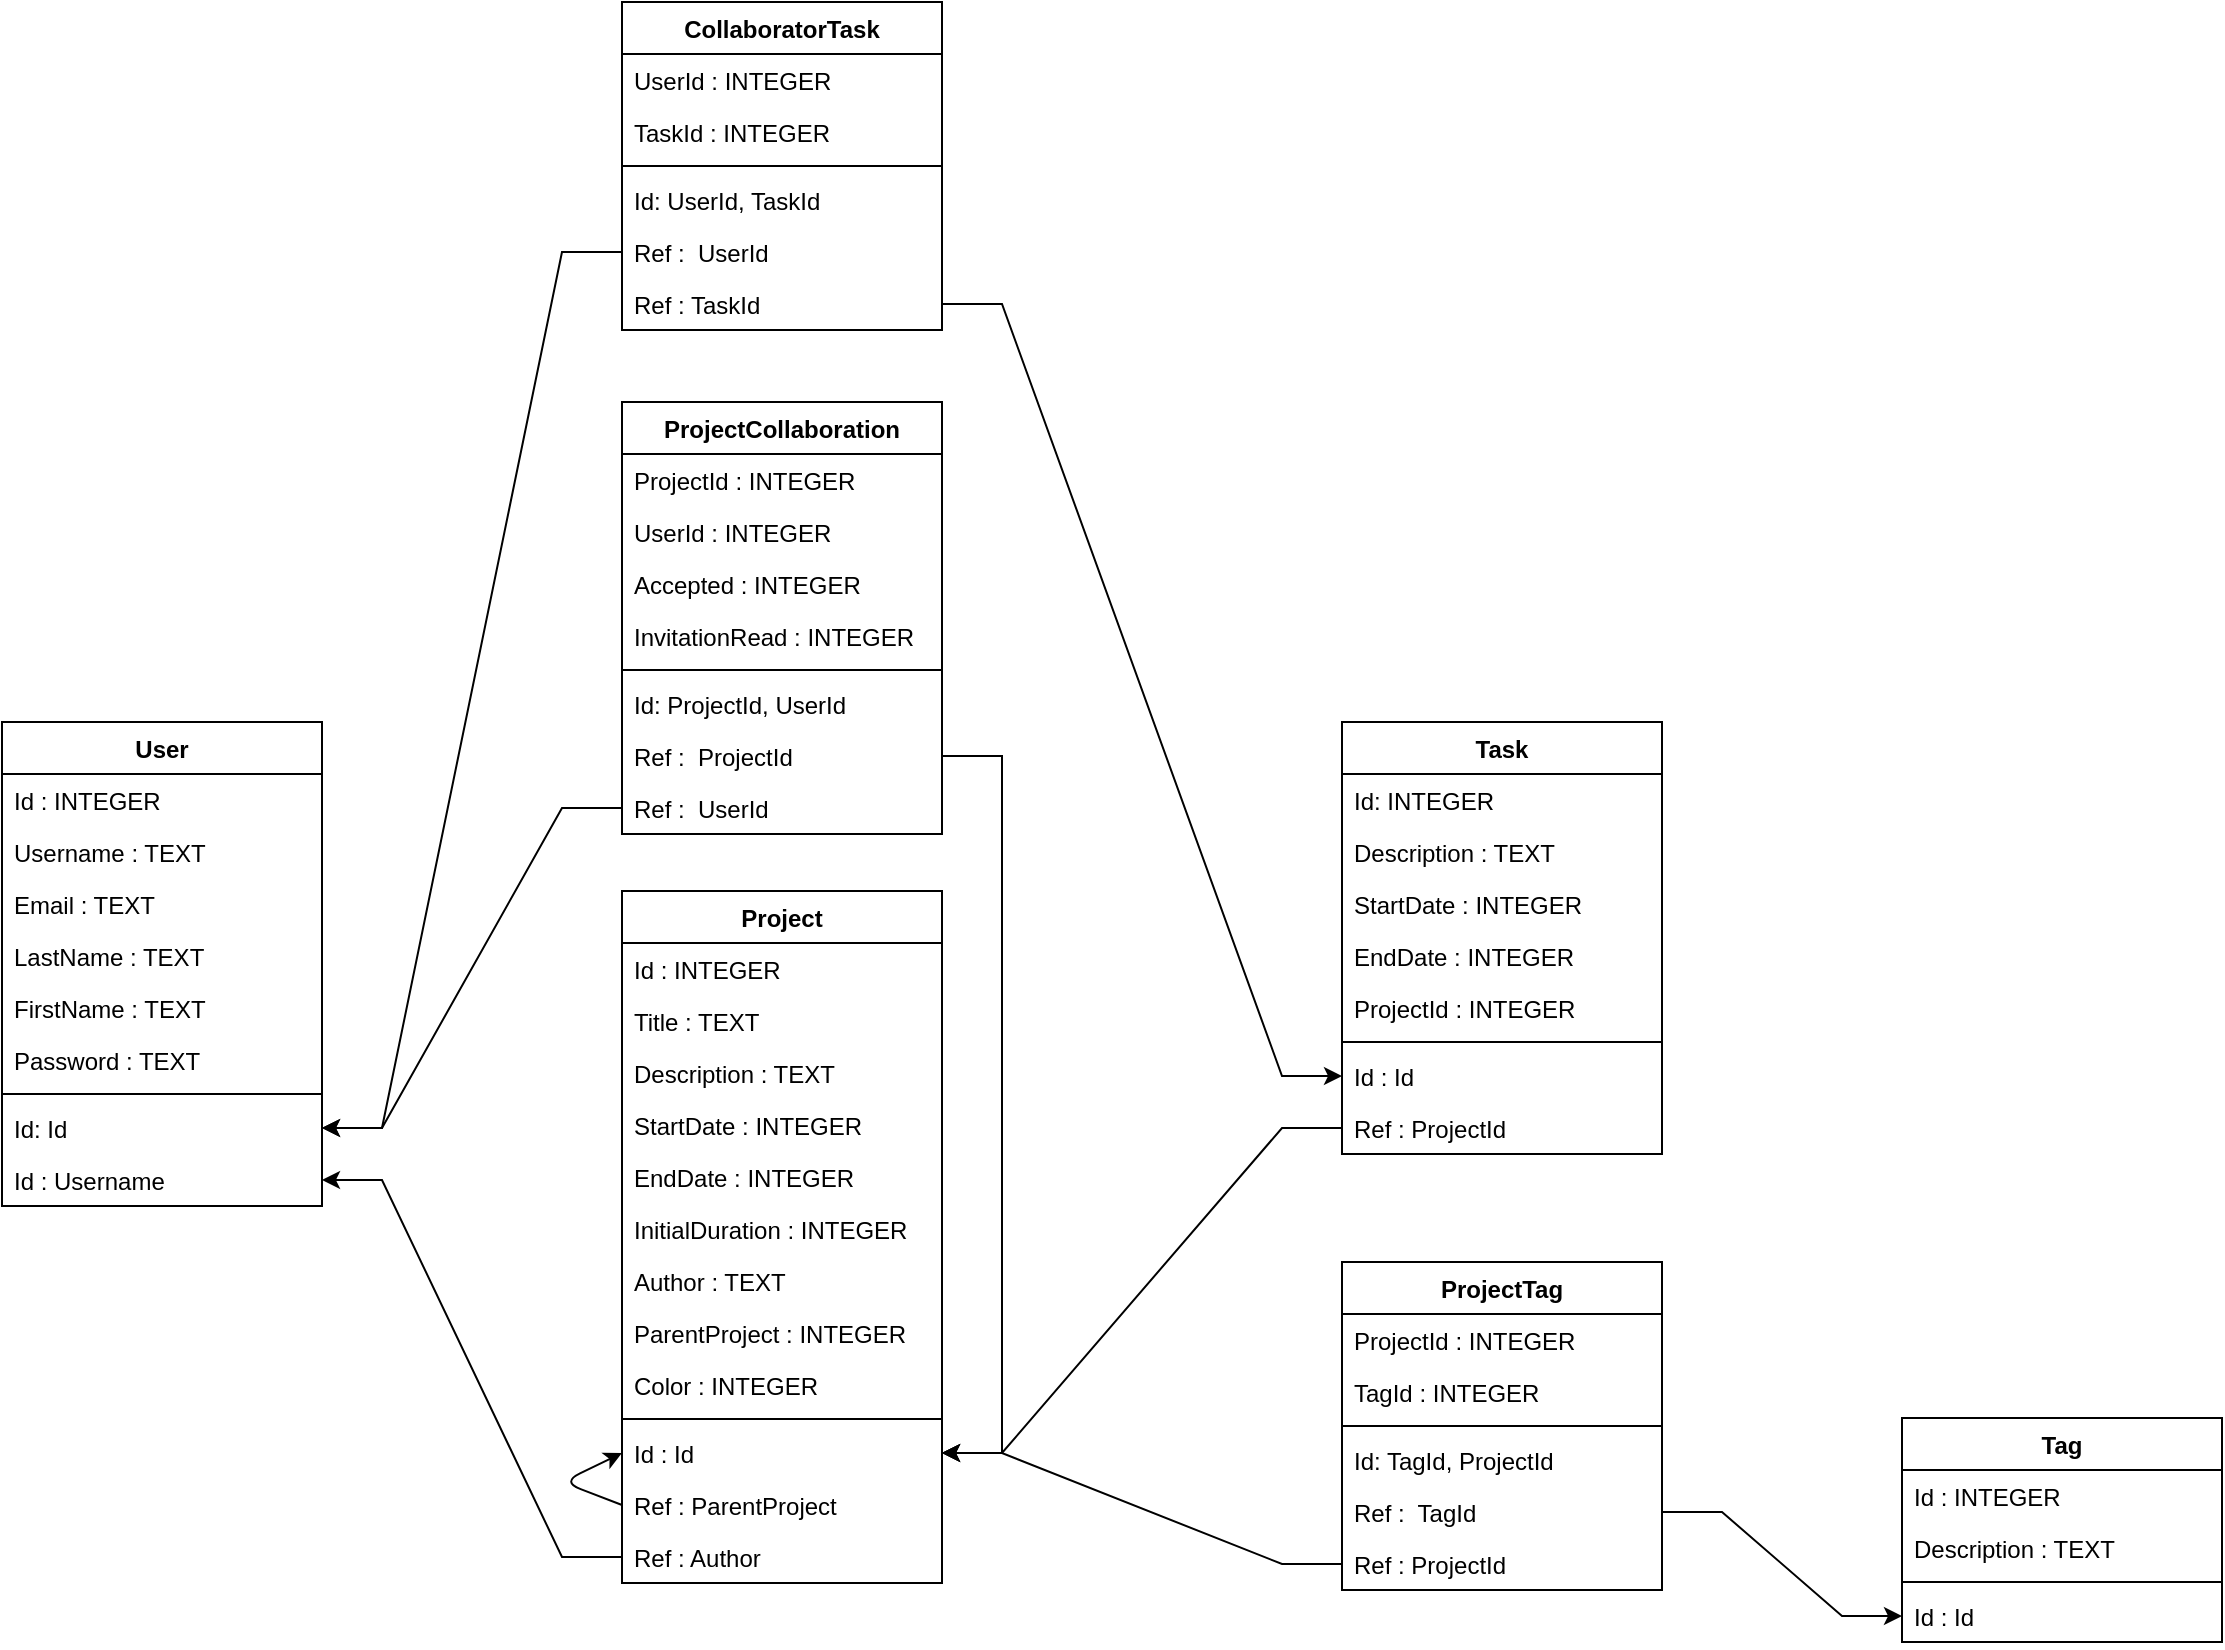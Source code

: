 <mxfile version="14.6.6" type="device"><diagram id="fWKpOl519q5Q3RyN-Kw8" name="Page-1"><mxGraphModel dx="2249" dy="1960" grid="1" gridSize="10" guides="1" tooltips="1" connect="1" arrows="1" fold="1" page="1" pageScale="1" pageWidth="827" pageHeight="1169" math="0" shadow="0"><root><mxCell id="0"/><mxCell id="1" parent="0"/><mxCell id="KkQ4mSKl6C4s4r9HYydL-1" value="Project&#xA;" style="swimlane;fontStyle=1;align=center;verticalAlign=top;childLayout=stackLayout;horizontal=1;startSize=26;horizontalStack=0;resizeParent=1;resizeParentMax=0;resizeLast=0;collapsible=1;marginBottom=0;" parent="1" vertex="1"><mxGeometry x="300" y="264.5" width="160" height="346" as="geometry"/></mxCell><mxCell id="KkQ4mSKl6C4s4r9HYydL-2" value="Id : INTEGER" style="text;strokeColor=none;fillColor=none;align=left;verticalAlign=top;spacingLeft=4;spacingRight=4;overflow=hidden;rotatable=0;points=[[0,0.5],[1,0.5]];portConstraint=eastwest;" parent="KkQ4mSKl6C4s4r9HYydL-1" vertex="1"><mxGeometry y="26" width="160" height="26" as="geometry"/></mxCell><mxCell id="KkQ4mSKl6C4s4r9HYydL-5" value="Title : TEXT" style="text;strokeColor=none;fillColor=none;align=left;verticalAlign=top;spacingLeft=4;spacingRight=4;overflow=hidden;rotatable=0;points=[[0,0.5],[1,0.5]];portConstraint=eastwest;" parent="KkQ4mSKl6C4s4r9HYydL-1" vertex="1"><mxGeometry y="52" width="160" height="26" as="geometry"/></mxCell><mxCell id="KkQ4mSKl6C4s4r9HYydL-8" value="Description : TEXT" style="text;strokeColor=none;fillColor=none;align=left;verticalAlign=top;spacingLeft=4;spacingRight=4;overflow=hidden;rotatable=0;points=[[0,0.5],[1,0.5]];portConstraint=eastwest;" parent="KkQ4mSKl6C4s4r9HYydL-1" vertex="1"><mxGeometry y="78" width="160" height="26" as="geometry"/></mxCell><mxCell id="KkQ4mSKl6C4s4r9HYydL-9" value="StartDate : INTEGER" style="text;strokeColor=none;fillColor=none;align=left;verticalAlign=top;spacingLeft=4;spacingRight=4;overflow=hidden;rotatable=0;points=[[0,0.5],[1,0.5]];portConstraint=eastwest;" parent="KkQ4mSKl6C4s4r9HYydL-1" vertex="1"><mxGeometry y="104" width="160" height="26" as="geometry"/></mxCell><mxCell id="KkQ4mSKl6C4s4r9HYydL-7" value="EndDate : INTEGER" style="text;strokeColor=none;fillColor=none;align=left;verticalAlign=top;spacingLeft=4;spacingRight=4;overflow=hidden;rotatable=0;points=[[0,0.5],[1,0.5]];portConstraint=eastwest;" parent="KkQ4mSKl6C4s4r9HYydL-1" vertex="1"><mxGeometry y="130" width="160" height="26" as="geometry"/></mxCell><mxCell id="KkQ4mSKl6C4s4r9HYydL-12" value="InitialDuration : INTEGER&#xA;" style="text;strokeColor=none;fillColor=none;align=left;verticalAlign=top;spacingLeft=4;spacingRight=4;overflow=hidden;rotatable=0;points=[[0,0.5],[1,0.5]];portConstraint=eastwest;" parent="KkQ4mSKl6C4s4r9HYydL-1" vertex="1"><mxGeometry y="156" width="160" height="26" as="geometry"/></mxCell><mxCell id="KkQ4mSKl6C4s4r9HYydL-6" value="Author : TEXT" style="text;strokeColor=none;fillColor=none;align=left;verticalAlign=top;spacingLeft=4;spacingRight=4;overflow=hidden;rotatable=0;points=[[0,0.5],[1,0.5]];portConstraint=eastwest;" parent="KkQ4mSKl6C4s4r9HYydL-1" vertex="1"><mxGeometry y="182" width="160" height="26" as="geometry"/></mxCell><mxCell id="pCZqL1oo-lLJDMwU4CQs-2" value="ParentProject : INTEGER" style="text;strokeColor=none;fillColor=none;align=left;verticalAlign=top;spacingLeft=4;spacingRight=4;overflow=hidden;rotatable=0;points=[[0,0.5],[1,0.5]];portConstraint=eastwest;" parent="KkQ4mSKl6C4s4r9HYydL-1" vertex="1"><mxGeometry y="208" width="160" height="26" as="geometry"/></mxCell><mxCell id="FQ_KWgCtdK04E2HEpNI_-8" value="Color : INTEGER" style="text;strokeColor=none;fillColor=none;align=left;verticalAlign=top;spacingLeft=4;spacingRight=4;overflow=hidden;rotatable=0;points=[[0,0.5],[1,0.5]];portConstraint=eastwest;" vertex="1" parent="KkQ4mSKl6C4s4r9HYydL-1"><mxGeometry y="234" width="160" height="26" as="geometry"/></mxCell><mxCell id="KkQ4mSKl6C4s4r9HYydL-3" value="" style="line;strokeWidth=1;fillColor=none;align=left;verticalAlign=middle;spacingTop=-1;spacingLeft=3;spacingRight=3;rotatable=0;labelPosition=right;points=[];portConstraint=eastwest;" parent="KkQ4mSKl6C4s4r9HYydL-1" vertex="1"><mxGeometry y="260" width="160" height="8" as="geometry"/></mxCell><mxCell id="KkQ4mSKl6C4s4r9HYydL-10" value="Id : Id " style="text;strokeColor=none;fillColor=none;align=left;verticalAlign=top;spacingLeft=4;spacingRight=4;overflow=hidden;rotatable=0;points=[[0,0.5],[1,0.5]];portConstraint=eastwest;" parent="KkQ4mSKl6C4s4r9HYydL-1" vertex="1"><mxGeometry y="268" width="160" height="26" as="geometry"/></mxCell><mxCell id="KkQ4mSKl6C4s4r9HYydL-11" value="Ref : ParentProject" style="text;strokeColor=none;fillColor=none;align=left;verticalAlign=top;spacingLeft=4;spacingRight=4;overflow=hidden;rotatable=0;points=[[0,0.5],[1,0.5]];portConstraint=eastwest;" parent="KkQ4mSKl6C4s4r9HYydL-1" vertex="1"><mxGeometry y="294" width="160" height="26" as="geometry"/></mxCell><mxCell id="KkQ4mSKl6C4s4r9HYydL-4" value="Ref : Author" style="text;strokeColor=none;fillColor=none;align=left;verticalAlign=top;spacingLeft=4;spacingRight=4;overflow=hidden;rotatable=0;points=[[0,0.5],[1,0.5]];portConstraint=eastwest;" parent="KkQ4mSKl6C4s4r9HYydL-1" vertex="1"><mxGeometry y="320" width="160" height="26" as="geometry"/></mxCell><mxCell id="FQ_KWgCtdK04E2HEpNI_-9" value="" style="endArrow=classic;html=1;entryX=0;entryY=0.5;entryDx=0;entryDy=0;exitX=0;exitY=0.5;exitDx=0;exitDy=0;" edge="1" parent="KkQ4mSKl6C4s4r9HYydL-1" source="KkQ4mSKl6C4s4r9HYydL-11" target="KkQ4mSKl6C4s4r9HYydL-10"><mxGeometry width="50" height="50" relative="1" as="geometry"><mxPoint x="150" y="125.5" as="sourcePoint"/><mxPoint x="200" y="75.5" as="targetPoint"/><Array as="points"><mxPoint x="-30" y="295.5"/></Array></mxGeometry></mxCell><mxCell id="KkQ4mSKl6C4s4r9HYydL-13" value="User" style="swimlane;fontStyle=1;align=center;verticalAlign=top;childLayout=stackLayout;horizontal=1;startSize=26;horizontalStack=0;resizeParent=1;resizeParentMax=0;resizeLast=0;collapsible=1;marginBottom=0;" parent="1" vertex="1"><mxGeometry x="-10" y="180" width="160" height="242" as="geometry"/></mxCell><mxCell id="KkQ4mSKl6C4s4r9HYydL-14" value="Id : INTEGER" style="text;strokeColor=none;fillColor=none;align=left;verticalAlign=top;spacingLeft=4;spacingRight=4;overflow=hidden;rotatable=0;points=[[0,0.5],[1,0.5]];portConstraint=eastwest;" parent="KkQ4mSKl6C4s4r9HYydL-13" vertex="1"><mxGeometry y="26" width="160" height="26" as="geometry"/></mxCell><mxCell id="KkQ4mSKl6C4s4r9HYydL-30" value="Username : TEXT" style="text;strokeColor=none;fillColor=none;align=left;verticalAlign=top;spacingLeft=4;spacingRight=4;overflow=hidden;rotatable=0;points=[[0,0.5],[1,0.5]];portConstraint=eastwest;" parent="KkQ4mSKl6C4s4r9HYydL-13" vertex="1"><mxGeometry y="52" width="160" height="26" as="geometry"/></mxCell><mxCell id="KkQ4mSKl6C4s4r9HYydL-31" value="Email : TEXT" style="text;strokeColor=none;fillColor=none;align=left;verticalAlign=top;spacingLeft=4;spacingRight=4;overflow=hidden;rotatable=0;points=[[0,0.5],[1,0.5]];portConstraint=eastwest;" parent="KkQ4mSKl6C4s4r9HYydL-13" vertex="1"><mxGeometry y="78" width="160" height="26" as="geometry"/></mxCell><mxCell id="KkQ4mSKl6C4s4r9HYydL-32" value="LastName : TEXT" style="text;strokeColor=none;fillColor=none;align=left;verticalAlign=top;spacingLeft=4;spacingRight=4;overflow=hidden;rotatable=0;points=[[0,0.5],[1,0.5]];portConstraint=eastwest;" parent="KkQ4mSKl6C4s4r9HYydL-13" vertex="1"><mxGeometry y="104" width="160" height="26" as="geometry"/></mxCell><mxCell id="KkQ4mSKl6C4s4r9HYydL-33" value="FirstName : TEXT" style="text;strokeColor=none;fillColor=none;align=left;verticalAlign=top;spacingLeft=4;spacingRight=4;overflow=hidden;rotatable=0;points=[[0,0.5],[1,0.5]];portConstraint=eastwest;" parent="KkQ4mSKl6C4s4r9HYydL-13" vertex="1"><mxGeometry y="130" width="160" height="26" as="geometry"/></mxCell><mxCell id="KkQ4mSKl6C4s4r9HYydL-29" value="Password : TEXT" style="text;strokeColor=none;fillColor=none;align=left;verticalAlign=top;spacingLeft=4;spacingRight=4;overflow=hidden;rotatable=0;points=[[0,0.5],[1,0.5]];portConstraint=eastwest;" parent="KkQ4mSKl6C4s4r9HYydL-13" vertex="1"><mxGeometry y="156" width="160" height="26" as="geometry"/></mxCell><mxCell id="KkQ4mSKl6C4s4r9HYydL-15" value="" style="line;strokeWidth=1;fillColor=none;align=left;verticalAlign=middle;spacingTop=-1;spacingLeft=3;spacingRight=3;rotatable=0;labelPosition=right;points=[];portConstraint=eastwest;" parent="KkQ4mSKl6C4s4r9HYydL-13" vertex="1"><mxGeometry y="182" width="160" height="8" as="geometry"/></mxCell><mxCell id="KkQ4mSKl6C4s4r9HYydL-16" value="Id: Id" style="text;strokeColor=none;fillColor=none;align=left;verticalAlign=top;spacingLeft=4;spacingRight=4;overflow=hidden;rotatable=0;points=[[0,0.5],[1,0.5]];portConstraint=eastwest;" parent="KkQ4mSKl6C4s4r9HYydL-13" vertex="1"><mxGeometry y="190" width="160" height="26" as="geometry"/></mxCell><mxCell id="KkQ4mSKl6C4s4r9HYydL-34" value="Id : Username " style="text;strokeColor=none;fillColor=none;align=left;verticalAlign=top;spacingLeft=4;spacingRight=4;overflow=hidden;rotatable=0;points=[[0,0.5],[1,0.5]];portConstraint=eastwest;" parent="KkQ4mSKl6C4s4r9HYydL-13" vertex="1"><mxGeometry y="216" width="160" height="26" as="geometry"/></mxCell><mxCell id="KkQ4mSKl6C4s4r9HYydL-17" value="ProjectTag" style="swimlane;fontStyle=1;align=center;verticalAlign=top;childLayout=stackLayout;horizontal=1;startSize=26;horizontalStack=0;resizeParent=1;resizeParentMax=0;resizeLast=0;collapsible=1;marginBottom=0;" parent="1" vertex="1"><mxGeometry x="660" y="450" width="160" height="164" as="geometry"/></mxCell><mxCell id="KkQ4mSKl6C4s4r9HYydL-36" value="ProjectId : INTEGER" style="text;strokeColor=none;fillColor=none;align=left;verticalAlign=top;spacingLeft=4;spacingRight=4;overflow=hidden;rotatable=0;points=[[0,0.5],[1,0.5]];portConstraint=eastwest;" parent="KkQ4mSKl6C4s4r9HYydL-17" vertex="1"><mxGeometry y="26" width="160" height="26" as="geometry"/></mxCell><mxCell id="KkQ4mSKl6C4s4r9HYydL-18" value="TagId : INTEGER" style="text;strokeColor=none;fillColor=none;align=left;verticalAlign=top;spacingLeft=4;spacingRight=4;overflow=hidden;rotatable=0;points=[[0,0.5],[1,0.5]];portConstraint=eastwest;" parent="KkQ4mSKl6C4s4r9HYydL-17" vertex="1"><mxGeometry y="52" width="160" height="26" as="geometry"/></mxCell><mxCell id="KkQ4mSKl6C4s4r9HYydL-19" value="" style="line;strokeWidth=1;fillColor=none;align=left;verticalAlign=middle;spacingTop=-1;spacingLeft=3;spacingRight=3;rotatable=0;labelPosition=right;points=[];portConstraint=eastwest;" parent="KkQ4mSKl6C4s4r9HYydL-17" vertex="1"><mxGeometry y="78" width="160" height="8" as="geometry"/></mxCell><mxCell id="KkQ4mSKl6C4s4r9HYydL-20" value="Id: TagId, ProjectId" style="text;strokeColor=none;fillColor=none;align=left;verticalAlign=top;spacingLeft=4;spacingRight=4;overflow=hidden;rotatable=0;points=[[0,0.5],[1,0.5]];portConstraint=eastwest;" parent="KkQ4mSKl6C4s4r9HYydL-17" vertex="1"><mxGeometry y="86" width="160" height="26" as="geometry"/></mxCell><mxCell id="KkQ4mSKl6C4s4r9HYydL-37" value="Ref :  TagId" style="text;strokeColor=none;fillColor=none;align=left;verticalAlign=top;spacingLeft=4;spacingRight=4;overflow=hidden;rotatable=0;points=[[0,0.5],[1,0.5]];portConstraint=eastwest;" parent="KkQ4mSKl6C4s4r9HYydL-17" vertex="1"><mxGeometry y="112" width="160" height="26" as="geometry"/></mxCell><mxCell id="KkQ4mSKl6C4s4r9HYydL-38" value="Ref : ProjectId" style="text;strokeColor=none;fillColor=none;align=left;verticalAlign=top;spacingLeft=4;spacingRight=4;overflow=hidden;rotatable=0;points=[[0,0.5],[1,0.5]];portConstraint=eastwest;" parent="KkQ4mSKl6C4s4r9HYydL-17" vertex="1"><mxGeometry y="138" width="160" height="26" as="geometry"/></mxCell><mxCell id="KkQ4mSKl6C4s4r9HYydL-21" value="Task" style="swimlane;fontStyle=1;align=center;verticalAlign=top;childLayout=stackLayout;horizontal=1;startSize=26;horizontalStack=0;resizeParent=1;resizeParentMax=0;resizeLast=0;collapsible=1;marginBottom=0;" parent="1" vertex="1"><mxGeometry x="660" y="180" width="160" height="216" as="geometry"/></mxCell><mxCell id="KkQ4mSKl6C4s4r9HYydL-42" value="Id: INTEGER" style="text;strokeColor=none;fillColor=none;align=left;verticalAlign=top;spacingLeft=4;spacingRight=4;overflow=hidden;rotatable=0;points=[[0,0.5],[1,0.5]];portConstraint=eastwest;" parent="KkQ4mSKl6C4s4r9HYydL-21" vertex="1"><mxGeometry y="26" width="160" height="26" as="geometry"/></mxCell><mxCell id="KkQ4mSKl6C4s4r9HYydL-43" value="Description : TEXT" style="text;strokeColor=none;fillColor=none;align=left;verticalAlign=top;spacingLeft=4;spacingRight=4;overflow=hidden;rotatable=0;points=[[0,0.5],[1,0.5]];portConstraint=eastwest;" parent="KkQ4mSKl6C4s4r9HYydL-21" vertex="1"><mxGeometry y="52" width="160" height="26" as="geometry"/></mxCell><mxCell id="KkQ4mSKl6C4s4r9HYydL-41" value="StartDate : INTEGER" style="text;strokeColor=none;fillColor=none;align=left;verticalAlign=top;spacingLeft=4;spacingRight=4;overflow=hidden;rotatable=0;points=[[0,0.5],[1,0.5]];portConstraint=eastwest;" parent="KkQ4mSKl6C4s4r9HYydL-21" vertex="1"><mxGeometry y="78" width="160" height="26" as="geometry"/></mxCell><mxCell id="KkQ4mSKl6C4s4r9HYydL-22" value="EndDate : INTEGER" style="text;strokeColor=none;fillColor=none;align=left;verticalAlign=top;spacingLeft=4;spacingRight=4;overflow=hidden;rotatable=0;points=[[0,0.5],[1,0.5]];portConstraint=eastwest;" parent="KkQ4mSKl6C4s4r9HYydL-21" vertex="1"><mxGeometry y="104" width="160" height="26" as="geometry"/></mxCell><mxCell id="KkQ4mSKl6C4s4r9HYydL-40" value="ProjectId : INTEGER " style="text;strokeColor=none;fillColor=none;align=left;verticalAlign=top;spacingLeft=4;spacingRight=4;overflow=hidden;rotatable=0;points=[[0,0.5],[1,0.5]];portConstraint=eastwest;" parent="KkQ4mSKl6C4s4r9HYydL-21" vertex="1"><mxGeometry y="130" width="160" height="26" as="geometry"/></mxCell><mxCell id="KkQ4mSKl6C4s4r9HYydL-23" value="" style="line;strokeWidth=1;fillColor=none;align=left;verticalAlign=middle;spacingTop=-1;spacingLeft=3;spacingRight=3;rotatable=0;labelPosition=right;points=[];portConstraint=eastwest;" parent="KkQ4mSKl6C4s4r9HYydL-21" vertex="1"><mxGeometry y="156" width="160" height="8" as="geometry"/></mxCell><mxCell id="KkQ4mSKl6C4s4r9HYydL-24" value="Id : Id" style="text;strokeColor=none;fillColor=none;align=left;verticalAlign=top;spacingLeft=4;spacingRight=4;overflow=hidden;rotatable=0;points=[[0,0.5],[1,0.5]];portConstraint=eastwest;" parent="KkQ4mSKl6C4s4r9HYydL-21" vertex="1"><mxGeometry y="164" width="160" height="26" as="geometry"/></mxCell><mxCell id="KkQ4mSKl6C4s4r9HYydL-44" value="Ref : ProjectId" style="text;strokeColor=none;fillColor=none;align=left;verticalAlign=top;spacingLeft=4;spacingRight=4;overflow=hidden;rotatable=0;points=[[0,0.5],[1,0.5]];portConstraint=eastwest;" parent="KkQ4mSKl6C4s4r9HYydL-21" vertex="1"><mxGeometry y="190" width="160" height="26" as="geometry"/></mxCell><mxCell id="KkQ4mSKl6C4s4r9HYydL-25" value="Tag" style="swimlane;fontStyle=1;align=center;verticalAlign=top;childLayout=stackLayout;horizontal=1;startSize=26;horizontalStack=0;resizeParent=1;resizeParentMax=0;resizeLast=0;collapsible=1;marginBottom=0;" parent="1" vertex="1"><mxGeometry x="940" y="528" width="160" height="112" as="geometry"/></mxCell><mxCell id="KkQ4mSKl6C4s4r9HYydL-26" value="Id : INTEGER" style="text;strokeColor=none;fillColor=none;align=left;verticalAlign=top;spacingLeft=4;spacingRight=4;overflow=hidden;rotatable=0;points=[[0,0.5],[1,0.5]];portConstraint=eastwest;" parent="KkQ4mSKl6C4s4r9HYydL-25" vertex="1"><mxGeometry y="26" width="160" height="26" as="geometry"/></mxCell><mxCell id="KkQ4mSKl6C4s4r9HYydL-46" value="Description : TEXT" style="text;strokeColor=none;fillColor=none;align=left;verticalAlign=top;spacingLeft=4;spacingRight=4;overflow=hidden;rotatable=0;points=[[0,0.5],[1,0.5]];portConstraint=eastwest;" parent="KkQ4mSKl6C4s4r9HYydL-25" vertex="1"><mxGeometry y="52" width="160" height="26" as="geometry"/></mxCell><mxCell id="KkQ4mSKl6C4s4r9HYydL-27" value="" style="line;strokeWidth=1;fillColor=none;align=left;verticalAlign=middle;spacingTop=-1;spacingLeft=3;spacingRight=3;rotatable=0;labelPosition=right;points=[];portConstraint=eastwest;" parent="KkQ4mSKl6C4s4r9HYydL-25" vertex="1"><mxGeometry y="78" width="160" height="8" as="geometry"/></mxCell><mxCell id="KkQ4mSKl6C4s4r9HYydL-28" value="Id : Id " style="text;strokeColor=none;fillColor=none;align=left;verticalAlign=top;spacingLeft=4;spacingRight=4;overflow=hidden;rotatable=0;points=[[0,0.5],[1,0.5]];portConstraint=eastwest;" parent="KkQ4mSKl6C4s4r9HYydL-25" vertex="1"><mxGeometry y="86" width="160" height="26" as="geometry"/></mxCell><mxCell id="KkQ4mSKl6C4s4r9HYydL-35" style="edgeStyle=entityRelationEdgeStyle;rounded=0;orthogonalLoop=1;jettySize=auto;html=1;exitX=0;exitY=0.5;exitDx=0;exitDy=0;entryX=1;entryY=0.5;entryDx=0;entryDy=0;" parent="1" source="KkQ4mSKl6C4s4r9HYydL-4" target="KkQ4mSKl6C4s4r9HYydL-34" edge="1"><mxGeometry relative="1" as="geometry"/></mxCell><mxCell id="KkQ4mSKl6C4s4r9HYydL-39" style="edgeStyle=entityRelationEdgeStyle;rounded=0;orthogonalLoop=1;jettySize=auto;html=1;exitX=0;exitY=0.5;exitDx=0;exitDy=0;entryX=1;entryY=0.5;entryDx=0;entryDy=0;" parent="1" source="KkQ4mSKl6C4s4r9HYydL-38" target="KkQ4mSKl6C4s4r9HYydL-10" edge="1"><mxGeometry relative="1" as="geometry"/></mxCell><mxCell id="KkQ4mSKl6C4s4r9HYydL-45" style="edgeStyle=entityRelationEdgeStyle;rounded=0;orthogonalLoop=1;jettySize=auto;html=1;exitX=0;exitY=0.5;exitDx=0;exitDy=0;entryX=1;entryY=0.5;entryDx=0;entryDy=0;" parent="1" source="KkQ4mSKl6C4s4r9HYydL-44" target="KkQ4mSKl6C4s4r9HYydL-10" edge="1"><mxGeometry relative="1" as="geometry"/></mxCell><mxCell id="KkQ4mSKl6C4s4r9HYydL-48" style="edgeStyle=entityRelationEdgeStyle;rounded=0;orthogonalLoop=1;jettySize=auto;html=1;exitX=1;exitY=0.5;exitDx=0;exitDy=0;entryX=0;entryY=0.5;entryDx=0;entryDy=0;" parent="1" source="KkQ4mSKl6C4s4r9HYydL-37" target="KkQ4mSKl6C4s4r9HYydL-28" edge="1"><mxGeometry relative="1" as="geometry"/></mxCell><mxCell id="uVHlT7zINc4t4cvnzrV5-1" value="CollaboratorTask" style="swimlane;fontStyle=1;align=center;verticalAlign=top;childLayout=stackLayout;horizontal=1;startSize=26;horizontalStack=0;resizeParent=1;resizeParentMax=0;resizeLast=0;collapsible=1;marginBottom=0;" parent="1" vertex="1"><mxGeometry x="300" y="-180" width="160" height="164" as="geometry"/></mxCell><mxCell id="uVHlT7zINc4t4cvnzrV5-2" value="UserId : INTEGER" style="text;strokeColor=none;fillColor=none;align=left;verticalAlign=top;spacingLeft=4;spacingRight=4;overflow=hidden;rotatable=0;points=[[0,0.5],[1,0.5]];portConstraint=eastwest;" parent="uVHlT7zINc4t4cvnzrV5-1" vertex="1"><mxGeometry y="26" width="160" height="26" as="geometry"/></mxCell><mxCell id="uVHlT7zINc4t4cvnzrV5-3" value="TaskId : INTEGER" style="text;strokeColor=none;fillColor=none;align=left;verticalAlign=top;spacingLeft=4;spacingRight=4;overflow=hidden;rotatable=0;points=[[0,0.5],[1,0.5]];portConstraint=eastwest;" parent="uVHlT7zINc4t4cvnzrV5-1" vertex="1"><mxGeometry y="52" width="160" height="26" as="geometry"/></mxCell><mxCell id="uVHlT7zINc4t4cvnzrV5-4" value="" style="line;strokeWidth=1;fillColor=none;align=left;verticalAlign=middle;spacingTop=-1;spacingLeft=3;spacingRight=3;rotatable=0;labelPosition=right;points=[];portConstraint=eastwest;" parent="uVHlT7zINc4t4cvnzrV5-1" vertex="1"><mxGeometry y="78" width="160" height="8" as="geometry"/></mxCell><mxCell id="uVHlT7zINc4t4cvnzrV5-5" value="Id: UserId, TaskId" style="text;strokeColor=none;fillColor=none;align=left;verticalAlign=top;spacingLeft=4;spacingRight=4;overflow=hidden;rotatable=0;points=[[0,0.5],[1,0.5]];portConstraint=eastwest;" parent="uVHlT7zINc4t4cvnzrV5-1" vertex="1"><mxGeometry y="86" width="160" height="26" as="geometry"/></mxCell><mxCell id="uVHlT7zINc4t4cvnzrV5-6" value="Ref :  UserId" style="text;strokeColor=none;fillColor=none;align=left;verticalAlign=top;spacingLeft=4;spacingRight=4;overflow=hidden;rotatable=0;points=[[0,0.5],[1,0.5]];portConstraint=eastwest;" parent="uVHlT7zINc4t4cvnzrV5-1" vertex="1"><mxGeometry y="112" width="160" height="26" as="geometry"/></mxCell><mxCell id="uVHlT7zINc4t4cvnzrV5-7" value="Ref : TaskId" style="text;strokeColor=none;fillColor=none;align=left;verticalAlign=top;spacingLeft=4;spacingRight=4;overflow=hidden;rotatable=0;points=[[0,0.5],[1,0.5]];portConstraint=eastwest;" parent="uVHlT7zINc4t4cvnzrV5-1" vertex="1"><mxGeometry y="138" width="160" height="26" as="geometry"/></mxCell><mxCell id="uVHlT7zINc4t4cvnzrV5-8" style="edgeStyle=entityRelationEdgeStyle;rounded=0;orthogonalLoop=1;jettySize=auto;html=1;" parent="1" source="uVHlT7zINc4t4cvnzrV5-6" target="KkQ4mSKl6C4s4r9HYydL-16" edge="1"><mxGeometry relative="1" as="geometry"><mxPoint x="670" y="393" as="sourcePoint"/><mxPoint x="470" y="509" as="targetPoint"/></mxGeometry></mxCell><mxCell id="uVHlT7zINc4t4cvnzrV5-9" style="edgeStyle=entityRelationEdgeStyle;rounded=0;orthogonalLoop=1;jettySize=auto;html=1;" parent="1" source="uVHlT7zINc4t4cvnzrV5-7" target="KkQ4mSKl6C4s4r9HYydL-24" edge="1"><mxGeometry relative="1" as="geometry"><mxPoint x="310" y="135" as="sourcePoint"/><mxPoint x="160" y="413" as="targetPoint"/></mxGeometry></mxCell><mxCell id="uVHlT7zINc4t4cvnzrV5-10" value="ProjectCollaboration" style="swimlane;fontStyle=1;align=center;verticalAlign=top;childLayout=stackLayout;horizontal=1;startSize=26;horizontalStack=0;resizeParent=1;resizeParentMax=0;resizeLast=0;collapsible=1;marginBottom=0;" parent="1" vertex="1"><mxGeometry x="300" y="20" width="160" height="216" as="geometry"/></mxCell><mxCell id="uVHlT7zINc4t4cvnzrV5-11" value="ProjectId : INTEGER" style="text;strokeColor=none;fillColor=none;align=left;verticalAlign=top;spacingLeft=4;spacingRight=4;overflow=hidden;rotatable=0;points=[[0,0.5],[1,0.5]];portConstraint=eastwest;" parent="uVHlT7zINc4t4cvnzrV5-10" vertex="1"><mxGeometry y="26" width="160" height="26" as="geometry"/></mxCell><mxCell id="uVHlT7zINc4t4cvnzrV5-19" value="UserId : INTEGER" style="text;strokeColor=none;fillColor=none;align=left;verticalAlign=top;spacingLeft=4;spacingRight=4;overflow=hidden;rotatable=0;points=[[0,0.5],[1,0.5]];portConstraint=eastwest;" parent="uVHlT7zINc4t4cvnzrV5-10" vertex="1"><mxGeometry y="52" width="160" height="26" as="geometry"/></mxCell><mxCell id="uVHlT7zINc4t4cvnzrV5-12" value="Accepted : INTEGER" style="text;strokeColor=none;fillColor=none;align=left;verticalAlign=top;spacingLeft=4;spacingRight=4;overflow=hidden;rotatable=0;points=[[0,0.5],[1,0.5]];portConstraint=eastwest;" parent="uVHlT7zINc4t4cvnzrV5-10" vertex="1"><mxGeometry y="78" width="160" height="26" as="geometry"/></mxCell><mxCell id="uVHlT7zINc4t4cvnzrV5-17" value="InvitationRead : INTEGER" style="text;strokeColor=none;fillColor=none;align=left;verticalAlign=top;spacingLeft=4;spacingRight=4;overflow=hidden;rotatable=0;points=[[0,0.5],[1,0.5]];portConstraint=eastwest;" parent="uVHlT7zINc4t4cvnzrV5-10" vertex="1"><mxGeometry y="104" width="160" height="26" as="geometry"/></mxCell><mxCell id="uVHlT7zINc4t4cvnzrV5-13" value="" style="line;strokeWidth=1;fillColor=none;align=left;verticalAlign=middle;spacingTop=-1;spacingLeft=3;spacingRight=3;rotatable=0;labelPosition=right;points=[];portConstraint=eastwest;" parent="uVHlT7zINc4t4cvnzrV5-10" vertex="1"><mxGeometry y="130" width="160" height="8" as="geometry"/></mxCell><mxCell id="uVHlT7zINc4t4cvnzrV5-14" value="Id: ProjectId, UserId" style="text;strokeColor=none;fillColor=none;align=left;verticalAlign=top;spacingLeft=4;spacingRight=4;overflow=hidden;rotatable=0;points=[[0,0.5],[1,0.5]];portConstraint=eastwest;" parent="uVHlT7zINc4t4cvnzrV5-10" vertex="1"><mxGeometry y="138" width="160" height="26" as="geometry"/></mxCell><mxCell id="uVHlT7zINc4t4cvnzrV5-15" value="Ref :  ProjectId" style="text;strokeColor=none;fillColor=none;align=left;verticalAlign=top;spacingLeft=4;spacingRight=4;overflow=hidden;rotatable=0;points=[[0,0.5],[1,0.5]];portConstraint=eastwest;" parent="uVHlT7zINc4t4cvnzrV5-10" vertex="1"><mxGeometry y="164" width="160" height="26" as="geometry"/></mxCell><mxCell id="uVHlT7zINc4t4cvnzrV5-20" value="Ref :  UserId" style="text;strokeColor=none;fillColor=none;align=left;verticalAlign=top;spacingLeft=4;spacingRight=4;overflow=hidden;rotatable=0;points=[[0,0.5],[1,0.5]];portConstraint=eastwest;" parent="uVHlT7zINc4t4cvnzrV5-10" vertex="1"><mxGeometry y="190" width="160" height="26" as="geometry"/></mxCell><mxCell id="uVHlT7zINc4t4cvnzrV5-21" style="edgeStyle=entityRelationEdgeStyle;rounded=0;orthogonalLoop=1;jettySize=auto;html=1;" parent="1" source="uVHlT7zINc4t4cvnzrV5-15" target="KkQ4mSKl6C4s4r9HYydL-10" edge="1"><mxGeometry relative="1" as="geometry"><mxPoint x="470" y="161" as="sourcePoint"/><mxPoint x="670" y="367" as="targetPoint"/></mxGeometry></mxCell><mxCell id="uVHlT7zINc4t4cvnzrV5-22" style="edgeStyle=entityRelationEdgeStyle;rounded=0;orthogonalLoop=1;jettySize=auto;html=1;" parent="1" source="uVHlT7zINc4t4cvnzrV5-20" target="KkQ4mSKl6C4s4r9HYydL-16" edge="1"><mxGeometry relative="1" as="geometry"><mxPoint x="470" y="161" as="sourcePoint"/><mxPoint x="670" y="367" as="targetPoint"/></mxGeometry></mxCell></root></mxGraphModel></diagram></mxfile>